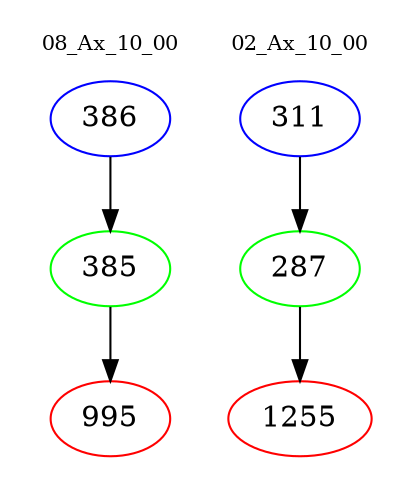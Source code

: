 digraph{
subgraph cluster_0 {
color = white
label = "08_Ax_10_00";
fontsize=10;
T0_386 [label="386", color="blue"]
T0_386 -> T0_385 [color="black"]
T0_385 [label="385", color="green"]
T0_385 -> T0_995 [color="black"]
T0_995 [label="995", color="red"]
}
subgraph cluster_1 {
color = white
label = "02_Ax_10_00";
fontsize=10;
T1_311 [label="311", color="blue"]
T1_311 -> T1_287 [color="black"]
T1_287 [label="287", color="green"]
T1_287 -> T1_1255 [color="black"]
T1_1255 [label="1255", color="red"]
}
}
